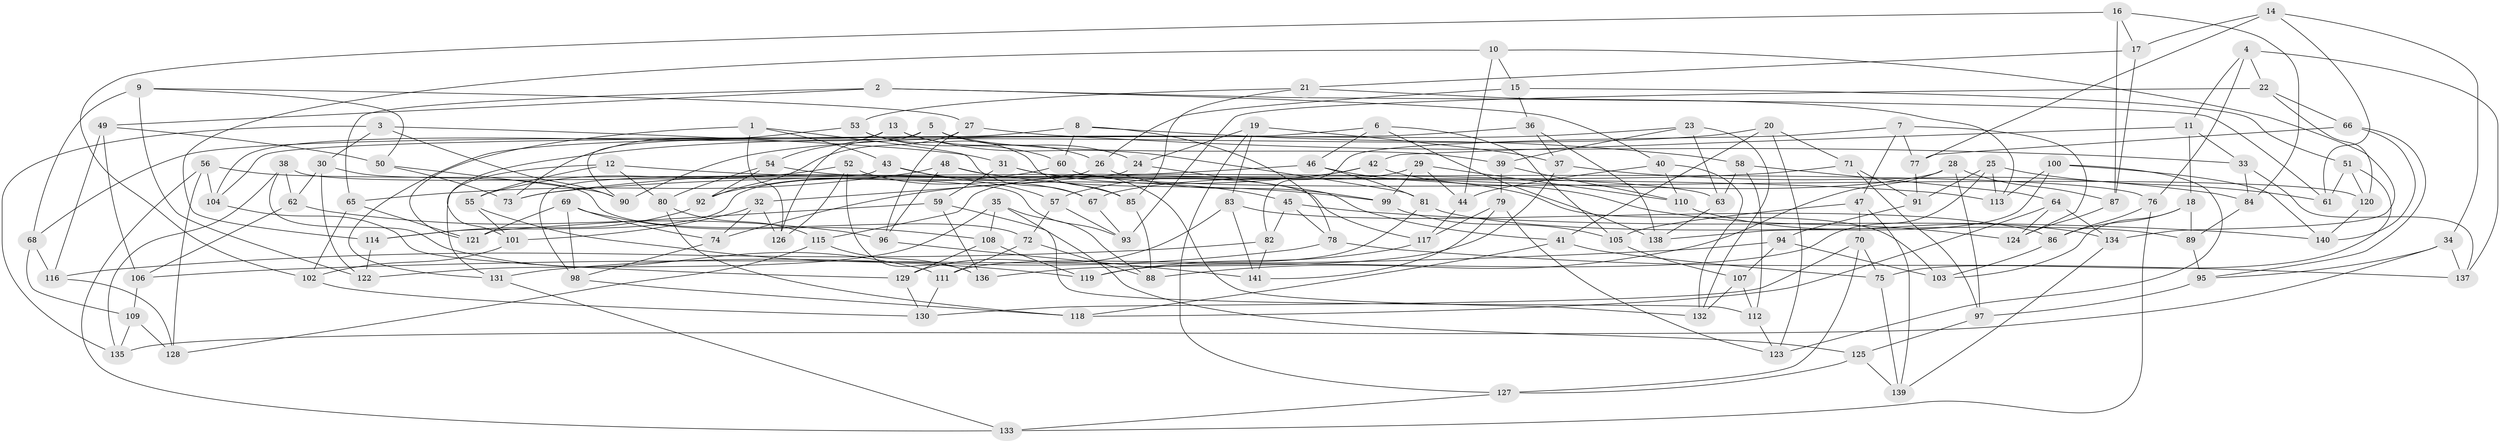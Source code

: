 // coarse degree distribution, {12: 0.011764705882352941, 4: 0.7764705882352941, 10: 0.047058823529411764, 9: 0.023529411764705882, 3: 0.047058823529411764, 7: 0.023529411764705882, 11: 0.047058823529411764, 8: 0.023529411764705882}
// Generated by graph-tools (version 1.1) at 2025/53/03/04/25 22:53:41]
// undirected, 141 vertices, 282 edges
graph export_dot {
  node [color=gray90,style=filled];
  1;
  2;
  3;
  4;
  5;
  6;
  7;
  8;
  9;
  10;
  11;
  12;
  13;
  14;
  15;
  16;
  17;
  18;
  19;
  20;
  21;
  22;
  23;
  24;
  25;
  26;
  27;
  28;
  29;
  30;
  31;
  32;
  33;
  34;
  35;
  36;
  37;
  38;
  39;
  40;
  41;
  42;
  43;
  44;
  45;
  46;
  47;
  48;
  49;
  50;
  51;
  52;
  53;
  54;
  55;
  56;
  57;
  58;
  59;
  60;
  61;
  62;
  63;
  64;
  65;
  66;
  67;
  68;
  69;
  70;
  71;
  72;
  73;
  74;
  75;
  76;
  77;
  78;
  79;
  80;
  81;
  82;
  83;
  84;
  85;
  86;
  87;
  88;
  89;
  90;
  91;
  92;
  93;
  94;
  95;
  96;
  97;
  98;
  99;
  100;
  101;
  102;
  103;
  104;
  105;
  106;
  107;
  108;
  109;
  110;
  111;
  112;
  113;
  114;
  115;
  116;
  117;
  118;
  119;
  120;
  121;
  122;
  123;
  124;
  125;
  126;
  127;
  128;
  129;
  130;
  131;
  132;
  133;
  134;
  135;
  136;
  137;
  138;
  139;
  140;
  141;
  1 -- 126;
  1 -- 43;
  1 -- 121;
  1 -- 67;
  2 -- 61;
  2 -- 40;
  2 -- 49;
  2 -- 65;
  3 -- 30;
  3 -- 31;
  3 -- 90;
  3 -- 135;
  4 -- 22;
  4 -- 11;
  4 -- 137;
  4 -- 76;
  5 -- 104;
  5 -- 126;
  5 -- 24;
  5 -- 39;
  6 -- 104;
  6 -- 105;
  6 -- 46;
  6 -- 138;
  7 -- 124;
  7 -- 47;
  7 -- 77;
  7 -- 82;
  8 -- 58;
  8 -- 78;
  8 -- 60;
  8 -- 68;
  9 -- 68;
  9 -- 27;
  9 -- 122;
  9 -- 50;
  10 -- 44;
  10 -- 134;
  10 -- 15;
  10 -- 114;
  11 -- 33;
  11 -- 18;
  11 -- 42;
  12 -- 131;
  12 -- 55;
  12 -- 113;
  12 -- 80;
  13 -- 26;
  13 -- 54;
  13 -- 90;
  13 -- 81;
  14 -- 61;
  14 -- 17;
  14 -- 34;
  14 -- 77;
  15 -- 51;
  15 -- 36;
  15 -- 26;
  16 -- 84;
  16 -- 17;
  16 -- 87;
  16 -- 102;
  17 -- 21;
  17 -- 87;
  18 -- 89;
  18 -- 86;
  18 -- 103;
  19 -- 24;
  19 -- 83;
  19 -- 127;
  19 -- 37;
  20 -- 123;
  20 -- 41;
  20 -- 101;
  20 -- 71;
  21 -- 85;
  21 -- 113;
  21 -- 53;
  22 -- 120;
  22 -- 66;
  22 -- 93;
  23 -- 63;
  23 -- 39;
  23 -- 90;
  23 -- 132;
  24 -- 32;
  24 -- 41;
  25 -- 61;
  25 -- 91;
  25 -- 113;
  25 -- 119;
  26 -- 114;
  26 -- 99;
  27 -- 92;
  27 -- 96;
  27 -- 33;
  28 -- 67;
  28 -- 97;
  28 -- 87;
  28 -- 88;
  29 -- 115;
  29 -- 44;
  29 -- 99;
  29 -- 110;
  30 -- 122;
  30 -- 62;
  30 -- 72;
  31 -- 117;
  31 -- 45;
  31 -- 59;
  32 -- 74;
  32 -- 126;
  32 -- 101;
  33 -- 84;
  33 -- 137;
  34 -- 137;
  34 -- 135;
  34 -- 95;
  35 -- 122;
  35 -- 125;
  35 -- 108;
  35 -- 88;
  36 -- 138;
  36 -- 131;
  36 -- 37;
  37 -- 136;
  37 -- 84;
  38 -- 111;
  38 -- 62;
  38 -- 135;
  38 -- 93;
  39 -- 110;
  39 -- 79;
  40 -- 110;
  40 -- 44;
  40 -- 132;
  41 -- 75;
  41 -- 118;
  42 -- 74;
  42 -- 57;
  42 -- 124;
  43 -- 57;
  43 -- 98;
  43 -- 85;
  44 -- 117;
  45 -- 82;
  45 -- 140;
  45 -- 78;
  46 -- 103;
  46 -- 81;
  46 -- 73;
  47 -- 139;
  47 -- 70;
  47 -- 105;
  48 -- 65;
  48 -- 96;
  48 -- 99;
  48 -- 132;
  49 -- 116;
  49 -- 106;
  49 -- 50;
  50 -- 90;
  50 -- 73;
  51 -- 120;
  51 -- 75;
  51 -- 61;
  52 -- 136;
  52 -- 55;
  52 -- 126;
  52 -- 67;
  53 -- 85;
  53 -- 73;
  53 -- 60;
  54 -- 80;
  54 -- 76;
  54 -- 92;
  55 -- 119;
  55 -- 101;
  56 -- 63;
  56 -- 133;
  56 -- 104;
  56 -- 128;
  57 -- 72;
  57 -- 93;
  58 -- 64;
  58 -- 63;
  58 -- 112;
  59 -- 121;
  59 -- 136;
  59 -- 112;
  60 -- 120;
  60 -- 92;
  62 -- 96;
  62 -- 106;
  63 -- 138;
  64 -- 134;
  64 -- 118;
  64 -- 124;
  65 -- 121;
  65 -- 102;
  66 -- 140;
  66 -- 95;
  66 -- 77;
  67 -- 93;
  68 -- 109;
  68 -- 116;
  69 -- 121;
  69 -- 98;
  69 -- 74;
  69 -- 108;
  70 -- 127;
  70 -- 75;
  70 -- 130;
  71 -- 73;
  71 -- 91;
  71 -- 97;
  72 -- 111;
  72 -- 88;
  74 -- 98;
  75 -- 139;
  76 -- 86;
  76 -- 133;
  77 -- 91;
  78 -- 137;
  78 -- 131;
  79 -- 117;
  79 -- 141;
  79 -- 123;
  80 -- 118;
  80 -- 115;
  81 -- 89;
  81 -- 111;
  82 -- 141;
  82 -- 116;
  83 -- 86;
  83 -- 141;
  83 -- 129;
  84 -- 89;
  85 -- 88;
  86 -- 103;
  87 -- 124;
  89 -- 95;
  91 -- 94;
  92 -- 114;
  94 -- 107;
  94 -- 103;
  94 -- 106;
  95 -- 97;
  96 -- 141;
  97 -- 125;
  98 -- 118;
  99 -- 105;
  100 -- 113;
  100 -- 123;
  100 -- 138;
  100 -- 140;
  101 -- 102;
  102 -- 130;
  104 -- 129;
  105 -- 107;
  106 -- 109;
  107 -- 132;
  107 -- 112;
  108 -- 129;
  108 -- 119;
  109 -- 128;
  109 -- 135;
  110 -- 134;
  111 -- 130;
  112 -- 123;
  114 -- 122;
  115 -- 128;
  115 -- 136;
  116 -- 128;
  117 -- 119;
  120 -- 140;
  125 -- 139;
  125 -- 127;
  127 -- 133;
  129 -- 130;
  131 -- 133;
  134 -- 139;
}

